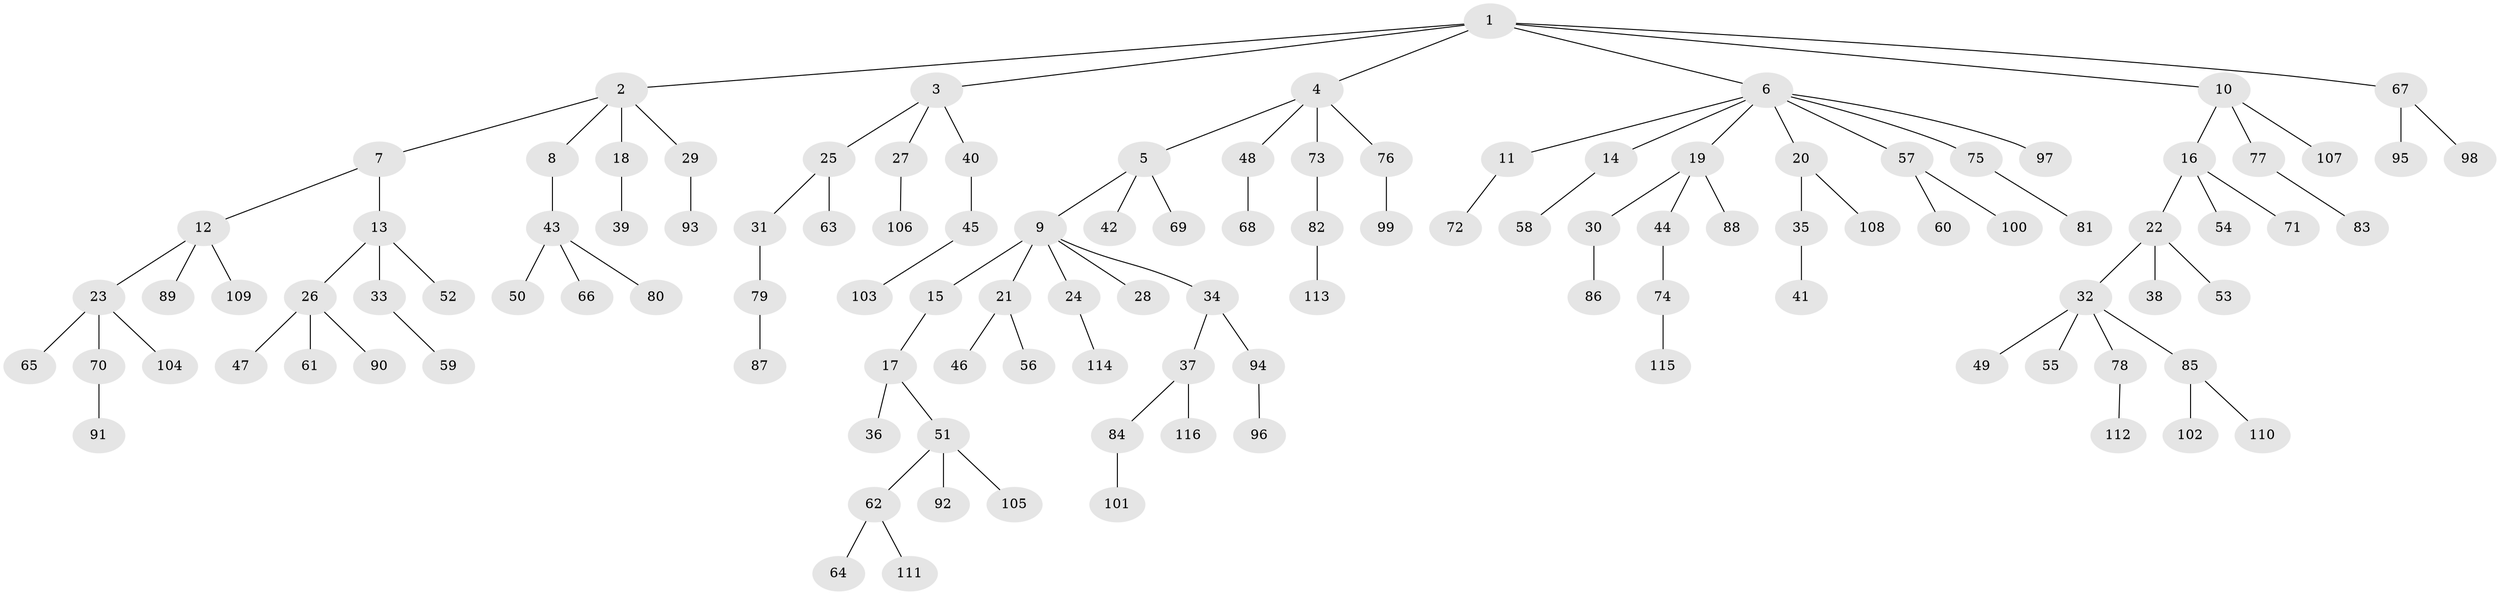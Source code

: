 // Generated by graph-tools (version 1.1) at 2025/02/03/09/25 03:02:29]
// undirected, 116 vertices, 115 edges
graph export_dot {
graph [start="1"]
  node [color=gray90,style=filled];
  1;
  2;
  3;
  4;
  5;
  6;
  7;
  8;
  9;
  10;
  11;
  12;
  13;
  14;
  15;
  16;
  17;
  18;
  19;
  20;
  21;
  22;
  23;
  24;
  25;
  26;
  27;
  28;
  29;
  30;
  31;
  32;
  33;
  34;
  35;
  36;
  37;
  38;
  39;
  40;
  41;
  42;
  43;
  44;
  45;
  46;
  47;
  48;
  49;
  50;
  51;
  52;
  53;
  54;
  55;
  56;
  57;
  58;
  59;
  60;
  61;
  62;
  63;
  64;
  65;
  66;
  67;
  68;
  69;
  70;
  71;
  72;
  73;
  74;
  75;
  76;
  77;
  78;
  79;
  80;
  81;
  82;
  83;
  84;
  85;
  86;
  87;
  88;
  89;
  90;
  91;
  92;
  93;
  94;
  95;
  96;
  97;
  98;
  99;
  100;
  101;
  102;
  103;
  104;
  105;
  106;
  107;
  108;
  109;
  110;
  111;
  112;
  113;
  114;
  115;
  116;
  1 -- 2;
  1 -- 3;
  1 -- 4;
  1 -- 6;
  1 -- 10;
  1 -- 67;
  2 -- 7;
  2 -- 8;
  2 -- 18;
  2 -- 29;
  3 -- 25;
  3 -- 27;
  3 -- 40;
  4 -- 5;
  4 -- 48;
  4 -- 73;
  4 -- 76;
  5 -- 9;
  5 -- 42;
  5 -- 69;
  6 -- 11;
  6 -- 14;
  6 -- 19;
  6 -- 20;
  6 -- 57;
  6 -- 75;
  6 -- 97;
  7 -- 12;
  7 -- 13;
  8 -- 43;
  9 -- 15;
  9 -- 21;
  9 -- 24;
  9 -- 28;
  9 -- 34;
  10 -- 16;
  10 -- 77;
  10 -- 107;
  11 -- 72;
  12 -- 23;
  12 -- 89;
  12 -- 109;
  13 -- 26;
  13 -- 33;
  13 -- 52;
  14 -- 58;
  15 -- 17;
  16 -- 22;
  16 -- 54;
  16 -- 71;
  17 -- 36;
  17 -- 51;
  18 -- 39;
  19 -- 30;
  19 -- 44;
  19 -- 88;
  20 -- 35;
  20 -- 108;
  21 -- 46;
  21 -- 56;
  22 -- 32;
  22 -- 38;
  22 -- 53;
  23 -- 65;
  23 -- 70;
  23 -- 104;
  24 -- 114;
  25 -- 31;
  25 -- 63;
  26 -- 47;
  26 -- 61;
  26 -- 90;
  27 -- 106;
  29 -- 93;
  30 -- 86;
  31 -- 79;
  32 -- 49;
  32 -- 55;
  32 -- 78;
  32 -- 85;
  33 -- 59;
  34 -- 37;
  34 -- 94;
  35 -- 41;
  37 -- 84;
  37 -- 116;
  40 -- 45;
  43 -- 50;
  43 -- 66;
  43 -- 80;
  44 -- 74;
  45 -- 103;
  48 -- 68;
  51 -- 62;
  51 -- 92;
  51 -- 105;
  57 -- 60;
  57 -- 100;
  62 -- 64;
  62 -- 111;
  67 -- 95;
  67 -- 98;
  70 -- 91;
  73 -- 82;
  74 -- 115;
  75 -- 81;
  76 -- 99;
  77 -- 83;
  78 -- 112;
  79 -- 87;
  82 -- 113;
  84 -- 101;
  85 -- 102;
  85 -- 110;
  94 -- 96;
}
